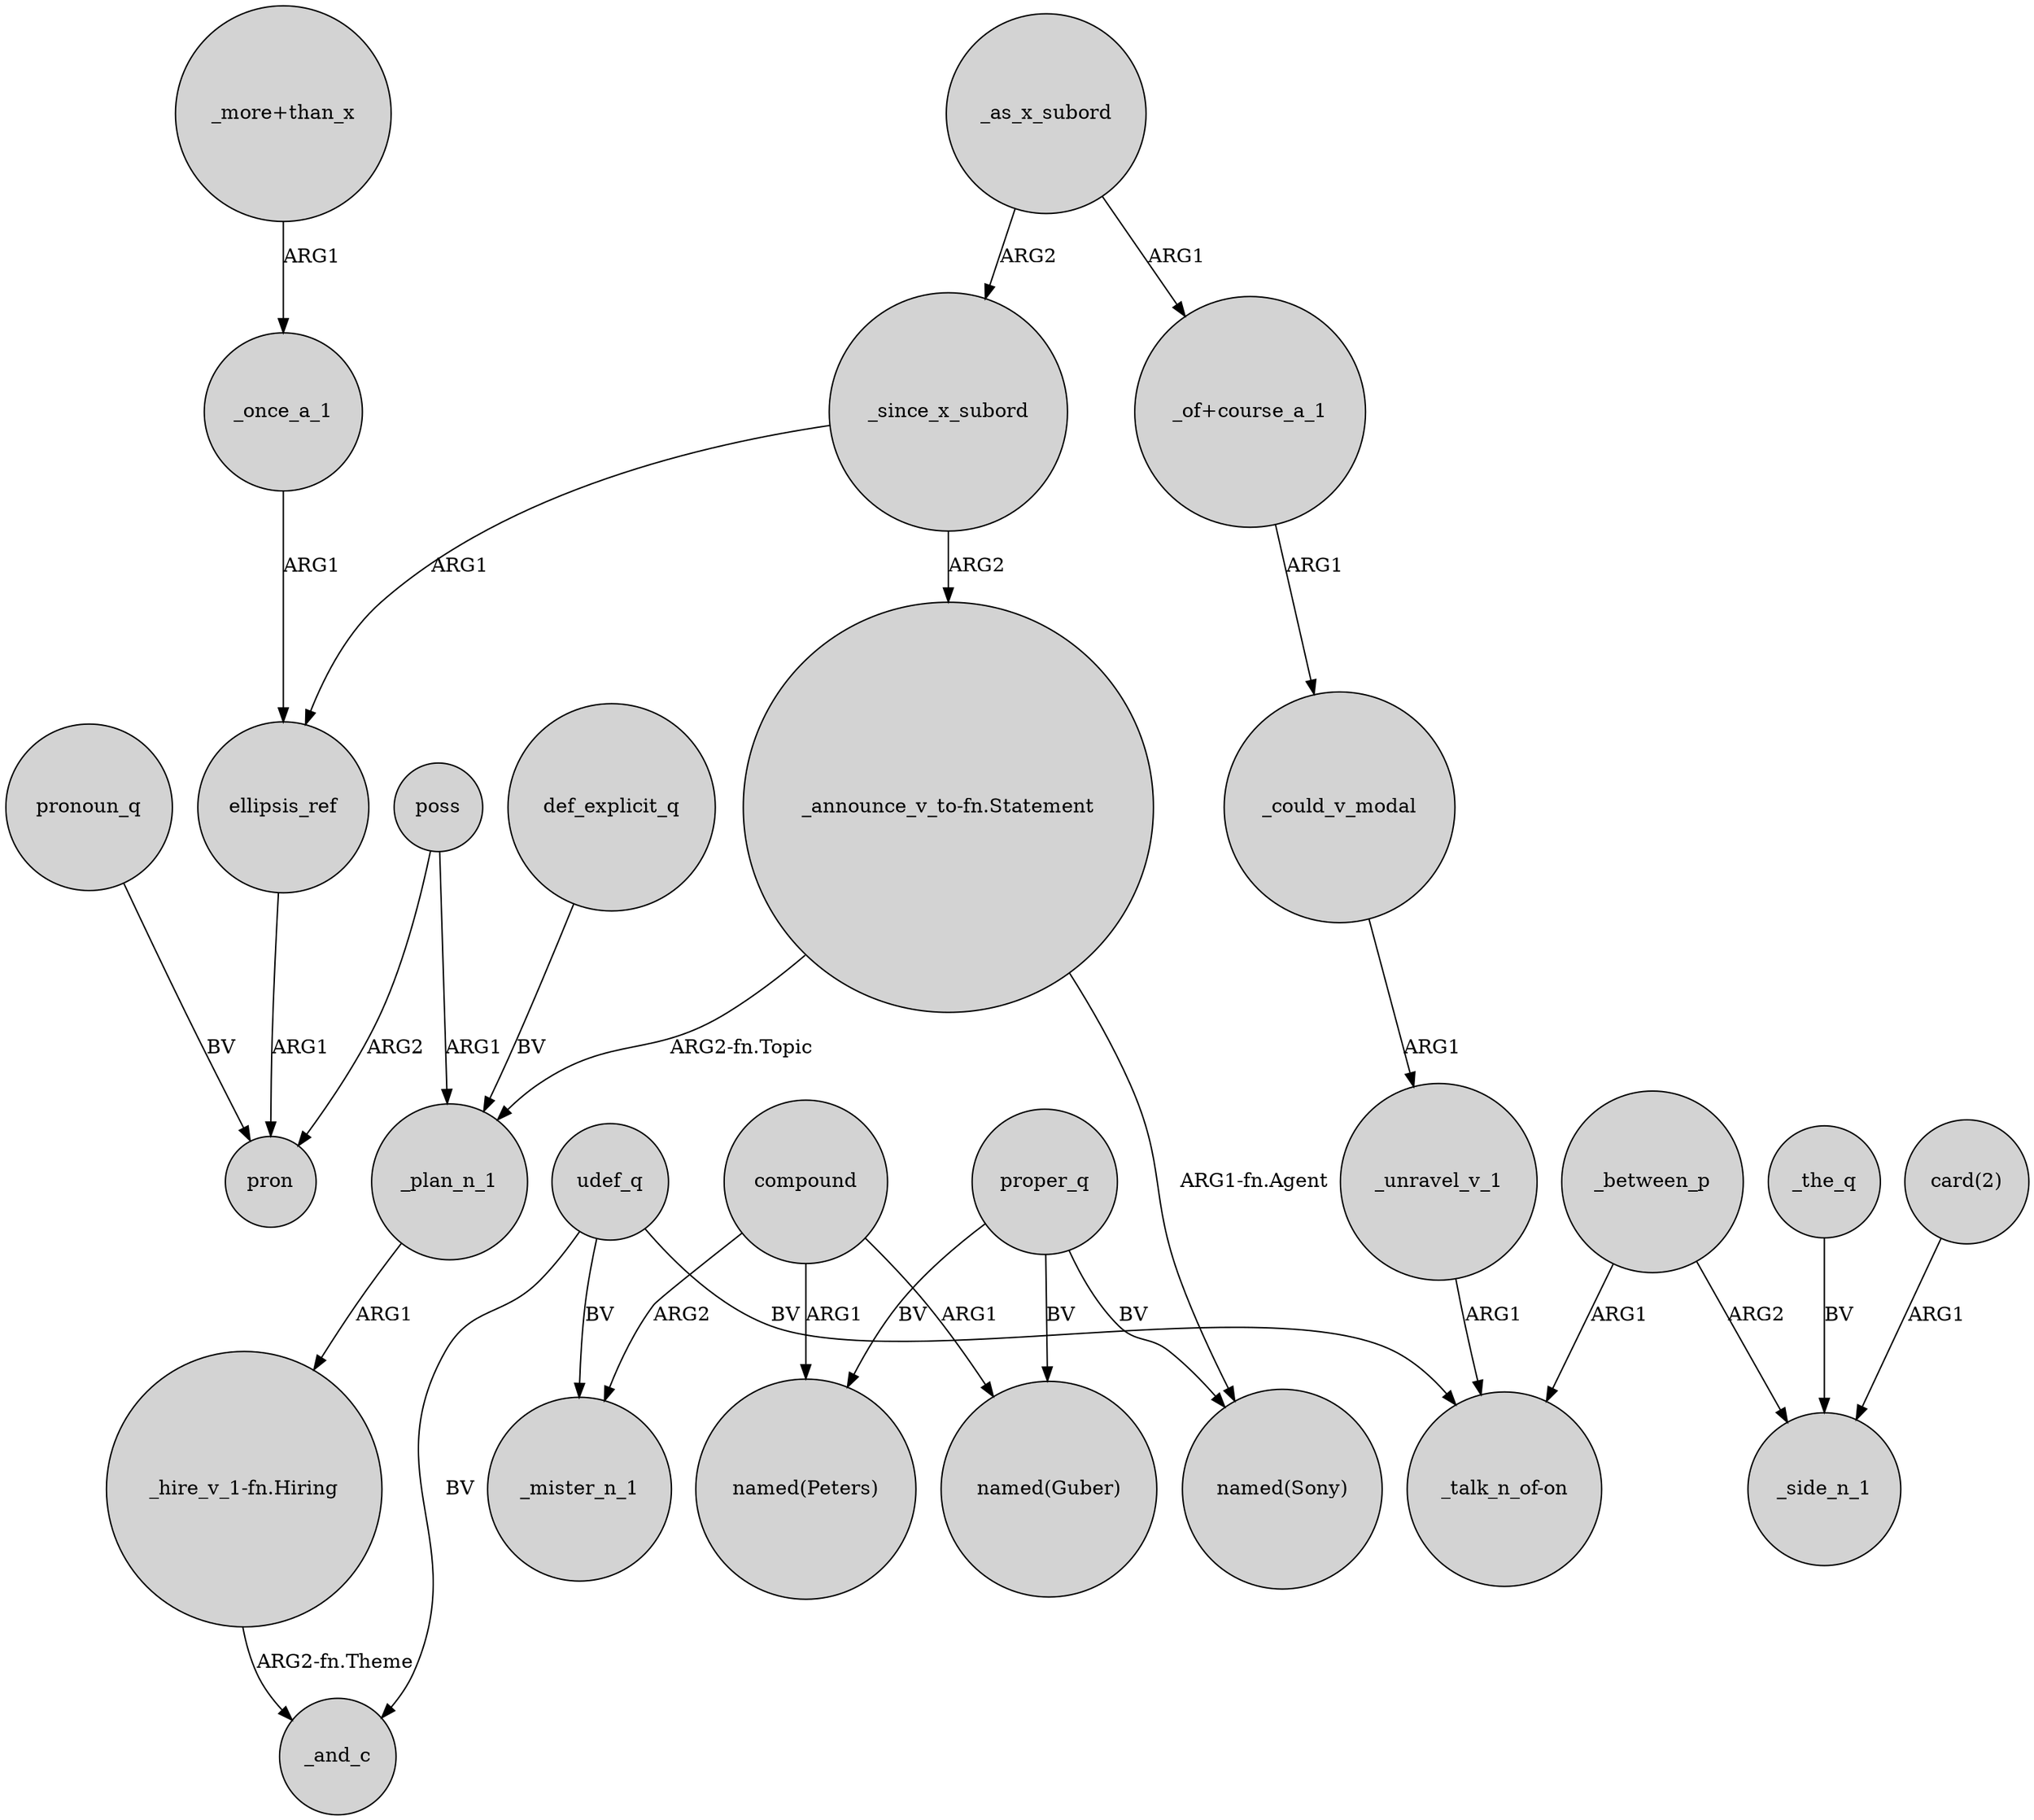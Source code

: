 digraph {
	node [shape=circle style=filled]
	poss -> _plan_n_1 [label=ARG1]
	"_announce_v_to-fn.Statement" -> _plan_n_1 [label="ARG2-fn.Topic"]
	_once_a_1 -> ellipsis_ref [label=ARG1]
	poss -> pron [label=ARG2]
	_the_q -> _side_n_1 [label=BV]
	proper_q -> "named(Peters)" [label=BV]
	compound -> _mister_n_1 [label=ARG2]
	_between_p -> "_talk_n_of-on" [label=ARG1]
	def_explicit_q -> _plan_n_1 [label=BV]
	udef_q -> _mister_n_1 [label=BV]
	ellipsis_ref -> pron [label=ARG1]
	compound -> "named(Peters)" [label=ARG1]
	proper_q -> "named(Sony)" [label=BV]
	_since_x_subord -> ellipsis_ref [label=ARG1]
	_plan_n_1 -> "_hire_v_1-fn.Hiring" [label=ARG1]
	pronoun_q -> pron [label=BV]
	_as_x_subord -> "_of+course_a_1" [label=ARG1]
	"_of+course_a_1" -> _could_v_modal [label=ARG1]
	"card(2)" -> _side_n_1 [label=ARG1]
	_since_x_subord -> "_announce_v_to-fn.Statement" [label=ARG2]
	compound -> "named(Guber)" [label=ARG1]
	_unravel_v_1 -> "_talk_n_of-on" [label=ARG1]
	_between_p -> _side_n_1 [label=ARG2]
	udef_q -> "_talk_n_of-on" [label=BV]
	"_announce_v_to-fn.Statement" -> "named(Sony)" [label="ARG1-fn.Agent"]
	proper_q -> "named(Guber)" [label=BV]
	_as_x_subord -> _since_x_subord [label=ARG2]
	"_hire_v_1-fn.Hiring" -> _and_c [label="ARG2-fn.Theme"]
	_could_v_modal -> _unravel_v_1 [label=ARG1]
	"_more+than_x" -> _once_a_1 [label=ARG1]
	udef_q -> _and_c [label=BV]
}
